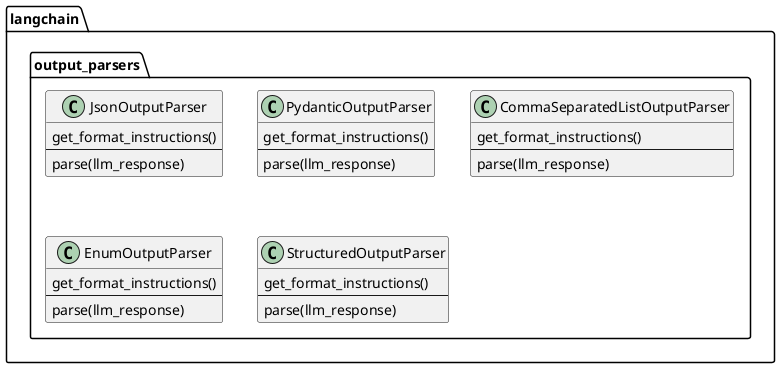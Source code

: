@startuml

' https://api.python.langchain.com/en/stable/langchain_api_reference.html#module-langchain.output_parsers
' https://python.langchain.com/docs/modules/model_io/output_parsers/
package langchain.output_parsers {

    
    ' https://python.langchain.com/docs/modules/model_io/output_parsers/types/json
    class JsonOutputParser{
        get_format_instructions()
        ---
        parse(llm_response)
    }

    ' https://python.langchain.com/docs/modules/model_io/output_parsers/types/pydantic
    class PydanticOutputParser{
        get_format_instructions()
        ---
        parse(llm_response)
    }


    ' https://python.langchain.com/docs/modules/model_io/output_parsers/types/csv
    class CommaSeparatedListOutputParser{
        get_format_instructions()
        ---
        parse(llm_response)
    }

    ' https://python.langchain.com/docs/modules/model_io/output_parsers/types/enum
    class EnumOutputParser{
        get_format_instructions()
        ---
        parse(llm_response)
    }

   
    ' https://python.langchain.com/docs/modules/model_io/output_parsers/types/structured
    class StructuredOutputParser{
        get_format_instructions()
        ---
        parse(llm_response)
    }
    ' class ResponseSchema{}
}

@enduml